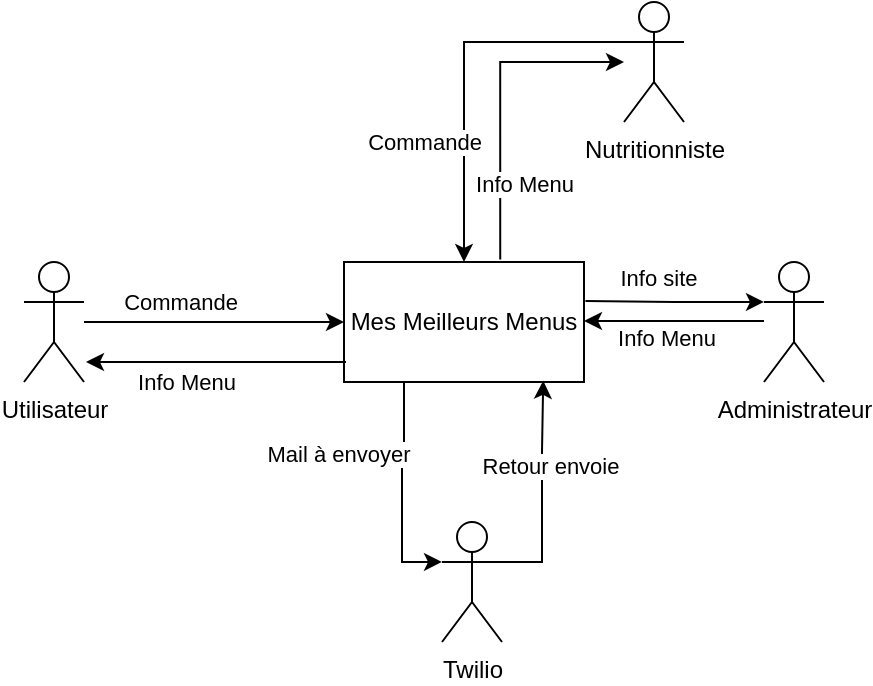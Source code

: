 <mxfile version="24.7.17">
  <diagram name="Page-1" id="gEXk13e52gYMFTKqYRuf">
    <mxGraphModel dx="988" dy="496" grid="1" gridSize="10" guides="1" tooltips="1" connect="1" arrows="1" fold="1" page="1" pageScale="1" pageWidth="827" pageHeight="1169" math="0" shadow="0">
      <root>
        <mxCell id="0" />
        <mxCell id="1" parent="0" />
        <mxCell id="_A11XeGENC8A45d-o1aq-5" value="&lt;p align=&quot;center&quot; class=&quot;MsoTitle&quot;&gt;Mes Meilleurs Menus&lt;/p&gt;" style="rounded=0;whiteSpace=wrap;html=1;" parent="1" vertex="1">
          <mxGeometry x="350" y="290" width="120" height="60" as="geometry" />
        </mxCell>
        <mxCell id="_A11XeGENC8A45d-o1aq-7" style="edgeStyle=orthogonalEdgeStyle;rounded=0;orthogonalLoop=1;jettySize=auto;html=1;" parent="1" source="_A11XeGENC8A45d-o1aq-6" target="_A11XeGENC8A45d-o1aq-5" edge="1">
          <mxGeometry relative="1" as="geometry" />
        </mxCell>
        <mxCell id="_A11XeGENC8A45d-o1aq-10" value="Commande" style="edgeLabel;html=1;align=center;verticalAlign=middle;resizable=0;points=[];" parent="_A11XeGENC8A45d-o1aq-7" vertex="1" connectable="0">
          <mxGeometry x="-0.268" y="-3" relative="1" as="geometry">
            <mxPoint y="-13" as="offset" />
          </mxGeometry>
        </mxCell>
        <mxCell id="_A11XeGENC8A45d-o1aq-6" value="Utilisateur" style="shape=umlActor;verticalLabelPosition=bottom;verticalAlign=top;html=1;outlineConnect=0;" parent="1" vertex="1">
          <mxGeometry x="190" y="290" width="30" height="60" as="geometry" />
        </mxCell>
        <mxCell id="_A11XeGENC8A45d-o1aq-9" style="edgeStyle=orthogonalEdgeStyle;rounded=0;orthogonalLoop=1;jettySize=auto;html=1;endArrow=none;endFill=0;startArrow=classic;startFill=1;" parent="1" edge="1">
          <mxGeometry relative="1" as="geometry">
            <mxPoint x="221" y="340" as="sourcePoint" />
            <mxPoint x="351" y="340" as="targetPoint" />
          </mxGeometry>
        </mxCell>
        <mxCell id="_A11XeGENC8A45d-o1aq-11" value="Info Menu" style="edgeLabel;html=1;align=center;verticalAlign=middle;resizable=0;points=[];" parent="_A11XeGENC8A45d-o1aq-9" vertex="1" connectable="0">
          <mxGeometry x="-0.099" y="4" relative="1" as="geometry">
            <mxPoint x="-9" y="14" as="offset" />
          </mxGeometry>
        </mxCell>
        <mxCell id="_A11XeGENC8A45d-o1aq-13" value="Administrateur" style="shape=umlActor;verticalLabelPosition=bottom;verticalAlign=top;html=1;outlineConnect=0;" parent="1" vertex="1">
          <mxGeometry x="560" y="290" width="30" height="60" as="geometry" />
        </mxCell>
        <mxCell id="_A11XeGENC8A45d-o1aq-18" style="edgeStyle=orthogonalEdgeStyle;rounded=0;orthogonalLoop=1;jettySize=auto;html=1;endArrow=none;endFill=0;startArrow=classic;startFill=1;" parent="1" edge="1">
          <mxGeometry relative="1" as="geometry">
            <mxPoint x="470" y="319.5" as="sourcePoint" />
            <mxPoint x="560" y="319.5" as="targetPoint" />
          </mxGeometry>
        </mxCell>
        <mxCell id="_A11XeGENC8A45d-o1aq-19" value="Gestion" style="edgeLabel;html=1;align=center;verticalAlign=middle;resizable=0;points=[];" parent="_A11XeGENC8A45d-o1aq-18" vertex="1" connectable="0">
          <mxGeometry x="-0.476" y="2" relative="1" as="geometry">
            <mxPoint x="16" y="12" as="offset" />
          </mxGeometry>
        </mxCell>
        <mxCell id="ihiprLWUitJAoRI_zFgP-2" value="Twilio" style="shape=umlActor;verticalLabelPosition=bottom;verticalAlign=top;html=1;outlineConnect=0;" parent="1" vertex="1">
          <mxGeometry x="399" y="420" width="30" height="60" as="geometry" />
        </mxCell>
        <mxCell id="ihiprLWUitJAoRI_zFgP-3" style="edgeStyle=orthogonalEdgeStyle;rounded=0;orthogonalLoop=1;jettySize=auto;html=1;entryX=0;entryY=0.333;entryDx=0;entryDy=0;entryPerimeter=0;exitX=0.25;exitY=1;exitDx=0;exitDy=0;" parent="1" source="_A11XeGENC8A45d-o1aq-5" target="ihiprLWUitJAoRI_zFgP-2" edge="1">
          <mxGeometry relative="1" as="geometry" />
        </mxCell>
        <mxCell id="ihiprLWUitJAoRI_zFgP-4" value="Mail à envoyer" style="edgeLabel;html=1;align=center;verticalAlign=middle;resizable=0;points=[];" parent="ihiprLWUitJAoRI_zFgP-3" vertex="1" connectable="0">
          <mxGeometry x="-0.063" relative="1" as="geometry">
            <mxPoint x="-32" y="-15" as="offset" />
          </mxGeometry>
        </mxCell>
        <mxCell id="ihiprLWUitJAoRI_zFgP-5" style="edgeStyle=orthogonalEdgeStyle;rounded=0;orthogonalLoop=1;jettySize=auto;html=1;entryX=0.83;entryY=0.99;entryDx=0;entryDy=0;entryPerimeter=0;exitX=1;exitY=0.333;exitDx=0;exitDy=0;exitPerimeter=0;" parent="1" source="ihiprLWUitJAoRI_zFgP-2" target="_A11XeGENC8A45d-o1aq-5" edge="1">
          <mxGeometry relative="1" as="geometry" />
        </mxCell>
        <mxCell id="ihiprLWUitJAoRI_zFgP-6" value="Retour envoie" style="edgeLabel;html=1;align=center;verticalAlign=middle;resizable=0;points=[];" parent="ihiprLWUitJAoRI_zFgP-5" vertex="1" connectable="0">
          <mxGeometry x="0.227" y="-4" relative="1" as="geometry">
            <mxPoint as="offset" />
          </mxGeometry>
        </mxCell>
        <mxCell id="kuO_aaSk5b-0ISziX135-1" value="Nutritionniste" style="shape=umlActor;verticalLabelPosition=bottom;verticalAlign=top;html=1;outlineConnect=0;" vertex="1" parent="1">
          <mxGeometry x="490" y="160" width="30" height="60" as="geometry" />
        </mxCell>
        <mxCell id="kuO_aaSk5b-0ISziX135-2" style="edgeStyle=orthogonalEdgeStyle;rounded=0;orthogonalLoop=1;jettySize=auto;html=1;endArrow=none;endFill=0;startArrow=classic;startFill=1;exitX=0.5;exitY=0;exitDx=0;exitDy=0;entryX=0;entryY=0.333;entryDx=0;entryDy=0;entryPerimeter=0;" edge="1" parent="1" source="_A11XeGENC8A45d-o1aq-5" target="kuO_aaSk5b-0ISziX135-1">
          <mxGeometry relative="1" as="geometry">
            <mxPoint x="340" y="250" as="sourcePoint" />
            <mxPoint x="435.0" y="180" as="targetPoint" />
          </mxGeometry>
        </mxCell>
        <mxCell id="kuO_aaSk5b-0ISziX135-3" value="Commande" style="edgeLabel;html=1;align=center;verticalAlign=middle;resizable=0;points=[];" vertex="1" connectable="0" parent="kuO_aaSk5b-0ISziX135-2">
          <mxGeometry x="-0.476" y="2" relative="1" as="geometry">
            <mxPoint x="-18" y="-10" as="offset" />
          </mxGeometry>
        </mxCell>
        <mxCell id="kuO_aaSk5b-0ISziX135-5" style="edgeStyle=orthogonalEdgeStyle;rounded=0;orthogonalLoop=1;jettySize=auto;html=1;endArrow=none;endFill=0;startArrow=classic;startFill=1;entryX=0.651;entryY=-0.02;entryDx=0;entryDy=0;entryPerimeter=0;" edge="1" parent="1" source="kuO_aaSk5b-0ISziX135-1" target="_A11XeGENC8A45d-o1aq-5">
          <mxGeometry relative="1" as="geometry">
            <mxPoint x="414" y="240" as="sourcePoint" />
            <mxPoint x="544" y="240" as="targetPoint" />
          </mxGeometry>
        </mxCell>
        <mxCell id="kuO_aaSk5b-0ISziX135-6" value="Info Menu" style="edgeLabel;html=1;align=center;verticalAlign=middle;resizable=0;points=[];" vertex="1" connectable="0" parent="kuO_aaSk5b-0ISziX135-5">
          <mxGeometry x="-0.099" y="4" relative="1" as="geometry">
            <mxPoint x="8" y="50" as="offset" />
          </mxGeometry>
        </mxCell>
        <mxCell id="kuO_aaSk5b-0ISziX135-9" style="edgeStyle=orthogonalEdgeStyle;rounded=0;orthogonalLoop=1;jettySize=auto;html=1;endArrow=none;endFill=0;startArrow=classic;startFill=1;exitX=0;exitY=0.333;exitDx=0;exitDy=0;exitPerimeter=0;entryX=1.006;entryY=0.324;entryDx=0;entryDy=0;entryPerimeter=0;" edge="1" parent="1" source="_A11XeGENC8A45d-o1aq-13" target="_A11XeGENC8A45d-o1aq-5">
          <mxGeometry relative="1" as="geometry">
            <mxPoint x="500" y="410" as="sourcePoint" />
            <mxPoint x="630" y="410" as="targetPoint" />
          </mxGeometry>
        </mxCell>
        <mxCell id="kuO_aaSk5b-0ISziX135-10" value="Info Menu" style="edgeLabel;html=1;align=center;verticalAlign=middle;resizable=0;points=[];" vertex="1" connectable="0" parent="kuO_aaSk5b-0ISziX135-9">
          <mxGeometry x="-0.099" y="4" relative="1" as="geometry">
            <mxPoint x="-9" y="14" as="offset" />
          </mxGeometry>
        </mxCell>
        <mxCell id="kuO_aaSk5b-0ISziX135-11" value="Info site" style="edgeLabel;html=1;align=center;verticalAlign=middle;resizable=0;points=[];" vertex="1" connectable="0" parent="1">
          <mxGeometry x="505.004" y="300.0" as="geometry">
            <mxPoint x="2" y="-2" as="offset" />
          </mxGeometry>
        </mxCell>
      </root>
    </mxGraphModel>
  </diagram>
</mxfile>
